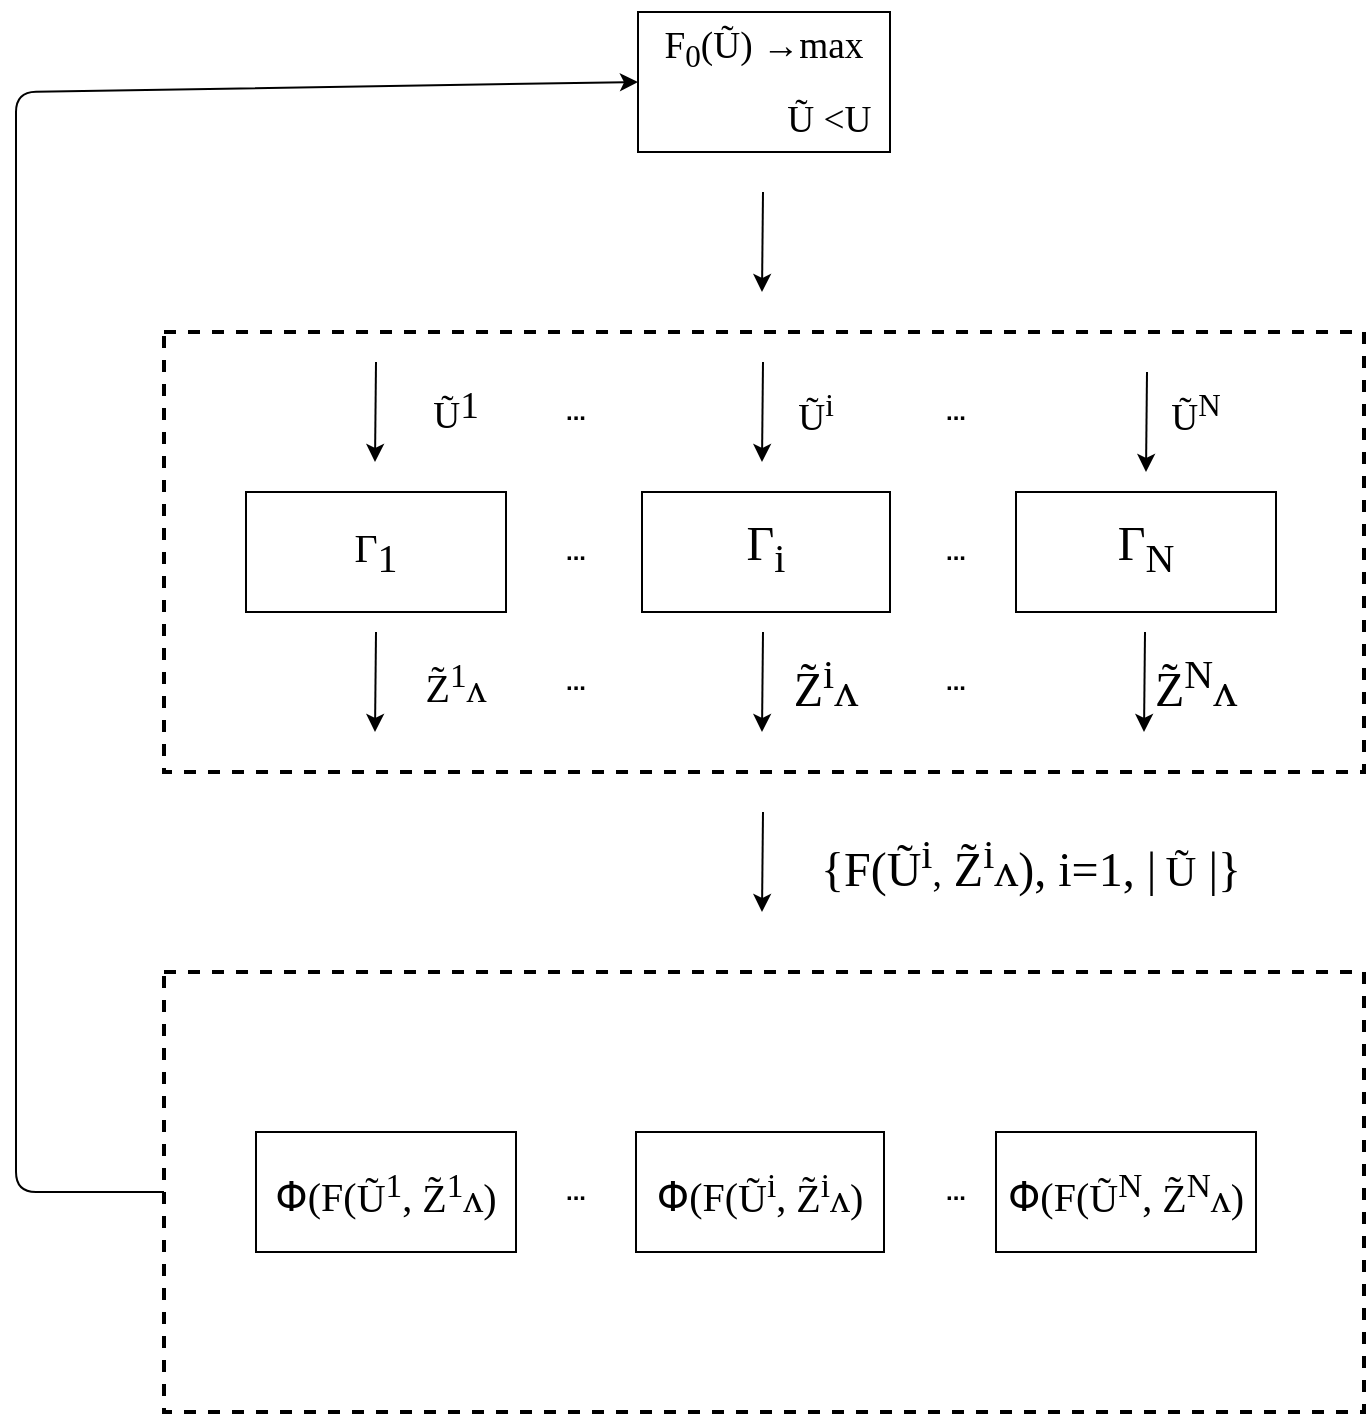<mxfile version="14.7.2" type="github"><diagram id="dfggriedRJGEzIFVJOp3" name="Page-1"><mxGraphModel dx="1422" dy="762" grid="1" gridSize="10" guides="1" tooltips="1" connect="1" arrows="1" fold="1" page="1" pageScale="1" pageWidth="827" pageHeight="1169" math="0" shadow="0"><root><mxCell id="0"/><mxCell id="1" parent="0"/><mxCell id="0htcueR-mSQZetv6u28M-1" value="&lt;p class=&quot;MsoNormal&quot;&gt;&lt;span lang=&quot;EN-US&quot; style=&quot;font-size: 14.0pt ; line-height: 107% ; font-family: &amp;#34;times new roman&amp;#34; , serif&quot;&gt;F&lt;sub&gt;0&lt;/sub&gt;(Ũ) →max&lt;/span&gt;&lt;/p&gt;&lt;p class=&quot;MsoNormal&quot;&gt;&lt;span lang=&quot;EN-US&quot; style=&quot;font-size: 14.0pt ; line-height: 107% ; font-family: &amp;#34;times new roman&amp;#34; , serif&quot;&gt;&lt;/span&gt;&lt;/p&gt;&lt;p class=&quot;MsoNormal&quot;&gt;&lt;span lang=&quot;EN-US&quot; style=&quot;font-size: 14.0pt ; line-height: 107% ; font-family: &amp;#34;times new roman&amp;#34; , serif&quot;&gt;&amp;nbsp; &amp;nbsp; &amp;nbsp; &amp;nbsp; &amp;nbsp; &amp;nbsp; &amp;nbsp; Ũ &amp;lt;U&lt;/span&gt;&lt;/p&gt;" style="rounded=0;whiteSpace=wrap;html=1;align=center;" vertex="1" parent="1"><mxGeometry x="351" y="20" width="126" height="70" as="geometry"/></mxCell><mxCell id="0htcueR-mSQZetv6u28M-2" value="" style="rounded=0;whiteSpace=wrap;html=1;dashed=1;strokeWidth=2;" vertex="1" parent="1"><mxGeometry x="114" y="180" width="600" height="220" as="geometry"/></mxCell><mxCell id="0htcueR-mSQZetv6u28M-3" value="&lt;p class=&quot;MsoNormal&quot; style=&quot;font-size: 20px&quot;&gt;&lt;span lang=&quot;EN-US&quot; style=&quot;line-height: 107% ; font-family: &amp;#34;times new roman&amp;#34; , serif&quot;&gt;Γ&lt;/span&gt;&lt;sub&gt;&lt;span style=&quot;font-size: 20px ; line-height: 107% ; font-family: &amp;#34;times new roman&amp;#34; , serif&quot;&gt;1&lt;/span&gt;&lt;/sub&gt;&lt;/p&gt;" style="rounded=0;whiteSpace=wrap;html=1;" vertex="1" parent="1"><mxGeometry x="155" y="260" width="130" height="60" as="geometry"/></mxCell><mxCell id="0htcueR-mSQZetv6u28M-5" value="" style="endArrow=classic;html=1;" edge="1" parent="1"><mxGeometry width="50" height="50" relative="1" as="geometry"><mxPoint x="220" y="195" as="sourcePoint"/><mxPoint x="219.5" y="245" as="targetPoint"/></mxGeometry></mxCell><mxCell id="0htcueR-mSQZetv6u28M-6" value="" style="endArrow=classic;html=1;" edge="1" parent="1"><mxGeometry width="50" height="50" relative="1" as="geometry"><mxPoint x="220" y="330" as="sourcePoint"/><mxPoint x="219.5" y="380" as="targetPoint"/></mxGeometry></mxCell><mxCell id="0htcueR-mSQZetv6u28M-7" value="&lt;p class=&quot;MsoNormal&quot;&gt;&lt;span lang=&quot;EN-US&quot; style=&quot;line-height: 107% ; font-family: &amp;#34;times new roman&amp;#34; , serif ; font-size: 14pt&quot;&gt;Ũ&lt;sup&gt;i&lt;/sup&gt;&lt;/span&gt;&lt;span lang=&quot;EN-US&quot; style=&quot;font-size: 18.0pt ; line-height: 107% ; font-family: &amp;#34;times new roman&amp;#34; , serif&quot;&gt;&lt;/span&gt;&lt;/p&gt;" style="text;html=1;strokeColor=none;fillColor=none;align=center;verticalAlign=middle;whiteSpace=wrap;rounded=0;" vertex="1" parent="1"><mxGeometry x="420" y="210" width="40" height="20" as="geometry"/></mxCell><mxCell id="0htcueR-mSQZetv6u28M-8" value="&lt;p class=&quot;MsoNormal&quot;&gt;&lt;span lang=&quot;EN-US&quot; style=&quot;font-size: 14.0pt ; line-height: 107% ; font-family: &amp;#34;times new roman&amp;#34; , serif&quot;&gt;Ũ&lt;/span&gt;&lt;sup&gt;&lt;span style=&quot;font-size: 14.0pt ; line-height: 107% ; font-family: &amp;#34;times new roman&amp;#34; , serif&quot;&gt;1&lt;/span&gt;&lt;/sup&gt;&lt;span style=&quot;font-size: 18.0pt ; line-height: 107% ; font-family: &amp;#34;times new roman&amp;#34; , serif&quot;&gt;&lt;/span&gt;&lt;/p&gt;" style="text;html=1;strokeColor=none;fillColor=none;align=center;verticalAlign=middle;whiteSpace=wrap;rounded=0;" vertex="1" parent="1"><mxGeometry x="240" y="210" width="40" height="20" as="geometry"/></mxCell><mxCell id="0htcueR-mSQZetv6u28M-9" value="&lt;span lang=&quot;EN-US&quot; style=&quot;font-size: 20px ; line-height: 107% ; font-family: &amp;#34;times new roman&amp;#34; , serif&quot;&gt;Z̃&lt;sup&gt;1&lt;/sup&gt;ʌ&lt;/span&gt;" style="text;html=1;strokeColor=none;fillColor=none;align=center;verticalAlign=middle;whiteSpace=wrap;rounded=0;" vertex="1" parent="1"><mxGeometry x="235" y="340" width="50" height="30" as="geometry"/></mxCell><mxCell id="0htcueR-mSQZetv6u28M-10" value="&lt;p class=&quot;MsoNormal&quot;&gt;&lt;span lang=&quot;EN-US&quot; style=&quot;font-size: 18.0pt ; line-height: 107% ; font-family: &amp;#34;times new roman&amp;#34; , serif&quot;&gt;Γ&lt;sub&gt;i&lt;/sub&gt;&lt;/span&gt;&lt;/p&gt;" style="rounded=0;whiteSpace=wrap;html=1;" vertex="1" parent="1"><mxGeometry x="353" y="260" width="124" height="60" as="geometry"/></mxCell><mxCell id="0htcueR-mSQZetv6u28M-11" value="&lt;p class=&quot;MsoNormal&quot;&gt;&lt;span lang=&quot;EN-US&quot; style=&quot;font-size: 18.0pt ; line-height: 107% ; font-family: &amp;#34;times new roman&amp;#34; , serif&quot;&gt;Γ&lt;sub&gt;N&lt;/sub&gt;&lt;/span&gt;&lt;/p&gt;" style="rounded=0;whiteSpace=wrap;html=1;" vertex="1" parent="1"><mxGeometry x="540" y="260" width="130" height="60" as="geometry"/></mxCell><mxCell id="0htcueR-mSQZetv6u28M-13" value="&lt;b&gt;...&lt;/b&gt;" style="text;html=1;strokeColor=none;fillColor=none;align=center;verticalAlign=middle;whiteSpace=wrap;rounded=0;" vertex="1" parent="1"><mxGeometry x="300" y="210" width="40" height="20" as="geometry"/></mxCell><mxCell id="0htcueR-mSQZetv6u28M-14" value="&lt;b&gt;...&lt;/b&gt;" style="text;html=1;strokeColor=none;fillColor=none;align=center;verticalAlign=middle;whiteSpace=wrap;rounded=0;" vertex="1" parent="1"><mxGeometry x="300" y="280" width="40" height="20" as="geometry"/></mxCell><mxCell id="0htcueR-mSQZetv6u28M-15" value="&lt;b&gt;...&lt;/b&gt;" style="text;html=1;strokeColor=none;fillColor=none;align=center;verticalAlign=middle;whiteSpace=wrap;rounded=0;" vertex="1" parent="1"><mxGeometry x="300" y="345" width="40" height="20" as="geometry"/></mxCell><mxCell id="0htcueR-mSQZetv6u28M-16" value="&lt;b&gt;...&lt;/b&gt;" style="text;html=1;strokeColor=none;fillColor=none;align=center;verticalAlign=middle;whiteSpace=wrap;rounded=0;" vertex="1" parent="1"><mxGeometry x="490" y="210" width="40" height="20" as="geometry"/></mxCell><mxCell id="0htcueR-mSQZetv6u28M-17" value="&lt;b&gt;...&lt;/b&gt;" style="text;html=1;strokeColor=none;fillColor=none;align=center;verticalAlign=middle;whiteSpace=wrap;rounded=0;" vertex="1" parent="1"><mxGeometry x="490" y="345" width="40" height="20" as="geometry"/></mxCell><mxCell id="0htcueR-mSQZetv6u28M-18" value="&lt;b&gt;...&lt;/b&gt;" style="text;html=1;strokeColor=none;fillColor=none;align=center;verticalAlign=middle;whiteSpace=wrap;rounded=0;" vertex="1" parent="1"><mxGeometry x="490" y="280" width="40" height="20" as="geometry"/></mxCell><mxCell id="0htcueR-mSQZetv6u28M-19" value="" style="endArrow=classic;html=1;" edge="1" parent="1"><mxGeometry width="50" height="50" relative="1" as="geometry"><mxPoint x="413.5" y="195" as="sourcePoint"/><mxPoint x="413" y="245" as="targetPoint"/></mxGeometry></mxCell><mxCell id="0htcueR-mSQZetv6u28M-20" value="" style="endArrow=classic;html=1;" edge="1" parent="1"><mxGeometry width="50" height="50" relative="1" as="geometry"><mxPoint x="605.5" y="200" as="sourcePoint"/><mxPoint x="605" y="250" as="targetPoint"/></mxGeometry></mxCell><mxCell id="0htcueR-mSQZetv6u28M-21" value="" style="endArrow=classic;html=1;" edge="1" parent="1"><mxGeometry width="50" height="50" relative="1" as="geometry"><mxPoint x="413.5" y="330" as="sourcePoint"/><mxPoint x="413" y="380" as="targetPoint"/></mxGeometry></mxCell><mxCell id="0htcueR-mSQZetv6u28M-22" value="" style="endArrow=classic;html=1;" edge="1" parent="1"><mxGeometry width="50" height="50" relative="1" as="geometry"><mxPoint x="604.5" y="330" as="sourcePoint"/><mxPoint x="604" y="380" as="targetPoint"/></mxGeometry></mxCell><mxCell id="0htcueR-mSQZetv6u28M-23" value="" style="endArrow=classic;html=1;" edge="1" parent="1"><mxGeometry width="50" height="50" relative="1" as="geometry"><mxPoint x="413.5" y="110" as="sourcePoint"/><mxPoint x="413" y="160" as="targetPoint"/></mxGeometry></mxCell><mxCell id="0htcueR-mSQZetv6u28M-24" value="&lt;p class=&quot;MsoNormal&quot;&gt;&lt;span lang=&quot;EN-US&quot; style=&quot;font-size: 14.0pt ; line-height: 107% ; font-family: &amp;#34;times new roman&amp;#34; , serif&quot;&gt;Ũ&lt;sup&gt;N&lt;/sup&gt;&lt;/span&gt;&lt;span lang=&quot;EN-US&quot; style=&quot;font-size: 18.0pt ; line-height: 107% ; font-family: &amp;#34;times new roman&amp;#34; , serif&quot;&gt;&lt;/span&gt;&lt;/p&gt;" style="text;html=1;strokeColor=none;fillColor=none;align=center;verticalAlign=middle;whiteSpace=wrap;rounded=0;" vertex="1" parent="1"><mxGeometry x="610" y="210" width="40" height="20" as="geometry"/></mxCell><mxCell id="0htcueR-mSQZetv6u28M-25" value="&lt;span lang=&quot;EN-US&quot; style=&quot;font-size: 18.0pt ; line-height: 107% ; font-family: &amp;#34;times new roman&amp;#34; , serif&quot;&gt;Z̃&lt;sup&gt;i&lt;/sup&gt;ʌ&lt;/span&gt;" style="text;html=1;strokeColor=none;fillColor=none;align=center;verticalAlign=middle;whiteSpace=wrap;rounded=0;" vertex="1" parent="1"><mxGeometry x="420" y="340" width="50" height="30" as="geometry"/></mxCell><mxCell id="0htcueR-mSQZetv6u28M-26" value="&lt;span lang=&quot;EN-US&quot; style=&quot;font-size: 18.0pt ; line-height: 107% ; font-family: &amp;#34;times new roman&amp;#34; , serif&quot;&gt;Z̃&lt;sup&gt;N&lt;/sup&gt;ʌ&lt;/span&gt;" style="text;html=1;strokeColor=none;fillColor=none;align=center;verticalAlign=middle;whiteSpace=wrap;rounded=0;" vertex="1" parent="1"><mxGeometry x="605" y="340" width="50" height="30" as="geometry"/></mxCell><mxCell id="0htcueR-mSQZetv6u28M-27" value="" style="endArrow=classic;html=1;" edge="1" parent="1"><mxGeometry width="50" height="50" relative="1" as="geometry"><mxPoint x="413.5" y="420" as="sourcePoint"/><mxPoint x="413" y="470" as="targetPoint"/></mxGeometry></mxCell><mxCell id="0htcueR-mSQZetv6u28M-29" value="" style="rounded=0;whiteSpace=wrap;html=1;dashed=1;strokeWidth=2;" vertex="1" parent="1"><mxGeometry x="114" y="500" width="600" height="220" as="geometry"/></mxCell><mxCell id="0htcueR-mSQZetv6u28M-30" value="&lt;p class=&quot;MsoNormal&quot;&gt;&lt;span lang=&quot;EN-US&quot; style=&quot;font-size: 18.0pt ; line-height: 107% ; font-family: &amp;#34;times new roman&amp;#34; , serif&quot;&gt;{F(Ũ&lt;sup&gt;i&lt;/sup&gt;&lt;/span&gt;&lt;span lang=&quot;EN-US&quot; style=&quot;font-size: 14.0pt ; line-height: 107% ; font-family: &amp;#34;times new roman&amp;#34; , serif&quot;&gt;,&lt;/span&gt;&lt;span lang=&quot;EN-US&quot; style=&quot;font-size: 18.0pt ; line-height: 107% ; font-family: &amp;#34;times new roman&amp;#34; , serif&quot;&gt; Z̃&lt;sup&gt;i&lt;/sup&gt;ʌ), i=1, |&lt;/span&gt;&lt;span lang=&quot;EN-US&quot; style=&quot;font-size: 14.0pt ; line-height: 107% ; font-family: &amp;#34;times new roman&amp;#34; , serif&quot;&gt; &lt;/span&gt;&lt;span lang=&quot;EN-US&quot; style=&quot;font-size: 16.0pt ; line-height: 107% ; font-family: &amp;#34;times new roman&amp;#34; , serif&quot;&gt;Ũ&lt;/span&gt;&lt;span lang=&quot;EN-US&quot; style=&quot;font-size: 18.0pt ; line-height: 107% ; font-family: &amp;#34;times new roman&amp;#34; , serif&quot;&gt; |}&lt;/span&gt;&lt;/p&gt;" style="text;html=1;strokeColor=none;fillColor=none;align=center;verticalAlign=middle;whiteSpace=wrap;rounded=0;" vertex="1" parent="1"><mxGeometry x="405" y="410" width="285" height="70" as="geometry"/></mxCell><mxCell id="0htcueR-mSQZetv6u28M-32" value="&lt;p class=&quot;MsoNormal&quot; style=&quot;font-size: 20px&quot;&gt;&lt;span style=&quot;line-height: 107% ; font-family: &amp;#34;times new roman&amp;#34; , serif&quot;&gt;Փ&lt;/span&gt;&lt;span lang=&quot;EN-US&quot; style=&quot;line-height: 107% ; font-family: &amp;#34;times new roman&amp;#34; , serif&quot;&gt;(F(&lt;/span&gt;&lt;span lang=&quot;EN-US&quot; style=&quot;line-height: 107% ; font-family: &amp;#34;times new roman&amp;#34; , serif&quot;&gt;Ũ&lt;sup&gt;1&lt;/sup&gt;&lt;/span&gt;&lt;span lang=&quot;EN-US&quot; style=&quot;line-height: 107% ; font-family: &amp;#34;times new roman&amp;#34; , serif&quot;&gt;,&amp;nbsp;&lt;/span&gt;&lt;span lang=&quot;EN-US&quot; style=&quot;line-height: 107% ; font-family: &amp;#34;times new roman&amp;#34; , serif&quot;&gt;Z̃&lt;sup&gt;1&lt;/sup&gt;ʌ)&lt;/span&gt;&lt;/p&gt;" style="rounded=0;whiteSpace=wrap;html=1;" vertex="1" parent="1"><mxGeometry x="160" y="580" width="130" height="60" as="geometry"/></mxCell><mxCell id="0htcueR-mSQZetv6u28M-33" value="&lt;p class=&quot;MsoNormal&quot; style=&quot;font-size: 20px&quot;&gt;&lt;span style=&quot;line-height: 107% ; font-family: &amp;#34;times new roman&amp;#34; , serif&quot;&gt;Փ&lt;/span&gt;&lt;span lang=&quot;EN-US&quot; style=&quot;line-height: 107% ; font-family: &amp;#34;times new roman&amp;#34; , serif&quot;&gt;(F(&lt;/span&gt;&lt;span lang=&quot;EN-US&quot; style=&quot;line-height: 107% ; font-family: &amp;#34;times new roman&amp;#34; , serif&quot;&gt;Ũ&lt;sup&gt;i&lt;/sup&gt;&lt;/span&gt;&lt;span lang=&quot;EN-US&quot; style=&quot;line-height: 107% ; font-family: &amp;#34;times new roman&amp;#34; , serif&quot;&gt;,&amp;nbsp;&lt;/span&gt;&lt;span lang=&quot;EN-US&quot; style=&quot;line-height: 107% ; font-family: &amp;#34;times new roman&amp;#34; , serif&quot;&gt;Z̃&lt;sup&gt;i&lt;/sup&gt;ʌ)&lt;/span&gt;&lt;/p&gt;" style="rounded=0;whiteSpace=wrap;html=1;" vertex="1" parent="1"><mxGeometry x="350" y="580" width="124" height="60" as="geometry"/></mxCell><mxCell id="0htcueR-mSQZetv6u28M-34" value="&lt;p class=&quot;MsoNormal&quot; style=&quot;font-size: 20px&quot;&gt;&lt;span style=&quot;line-height: 107% ; font-family: &amp;#34;times new roman&amp;#34; , serif&quot;&gt;Փ&lt;/span&gt;&lt;span lang=&quot;EN-US&quot; style=&quot;line-height: 107% ; font-family: &amp;#34;times new roman&amp;#34; , serif&quot;&gt;(F(&lt;/span&gt;&lt;span lang=&quot;EN-US&quot; style=&quot;line-height: 107% ; font-family: &amp;#34;times new roman&amp;#34; , serif&quot;&gt;Ũ&lt;sup&gt;N&lt;/sup&gt;&lt;/span&gt;&lt;span lang=&quot;EN-US&quot; style=&quot;line-height: 107% ; font-family: &amp;#34;times new roman&amp;#34; , serif&quot;&gt;,&amp;nbsp;&lt;/span&gt;&lt;span lang=&quot;EN-US&quot; style=&quot;line-height: 107% ; font-family: &amp;#34;times new roman&amp;#34; , serif&quot;&gt;Z̃&lt;sup&gt;N&lt;/sup&gt;ʌ)&lt;/span&gt;&lt;/p&gt;" style="rounded=0;whiteSpace=wrap;html=1;" vertex="1" parent="1"><mxGeometry x="530" y="580" width="130" height="60" as="geometry"/></mxCell><mxCell id="0htcueR-mSQZetv6u28M-36" value="&lt;b&gt;...&lt;/b&gt;" style="text;html=1;strokeColor=none;fillColor=none;align=center;verticalAlign=middle;whiteSpace=wrap;rounded=0;" vertex="1" parent="1"><mxGeometry x="490" y="600" width="40" height="20" as="geometry"/></mxCell><mxCell id="0htcueR-mSQZetv6u28M-37" value="&lt;b&gt;...&lt;/b&gt;" style="text;html=1;strokeColor=none;fillColor=none;align=center;verticalAlign=middle;whiteSpace=wrap;rounded=0;" vertex="1" parent="1"><mxGeometry x="300" y="600" width="40" height="20" as="geometry"/></mxCell><mxCell id="0htcueR-mSQZetv6u28M-44" value="" style="endArrow=classic;html=1;exitX=0;exitY=0.5;exitDx=0;exitDy=0;entryX=0;entryY=0.5;entryDx=0;entryDy=0;" edge="1" parent="1" source="0htcueR-mSQZetv6u28M-29" target="0htcueR-mSQZetv6u28M-1"><mxGeometry width="50" height="50" relative="1" as="geometry"><mxPoint x="110" y="620" as="sourcePoint"/><mxPoint x="40" y="80" as="targetPoint"/><Array as="points"><mxPoint x="40" y="610"/><mxPoint x="40" y="60"/></Array></mxGeometry></mxCell></root></mxGraphModel></diagram></mxfile>